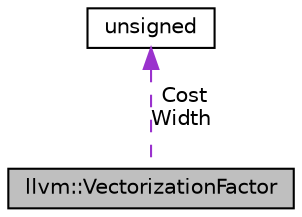 digraph "llvm::VectorizationFactor"
{
 // LATEX_PDF_SIZE
  bgcolor="transparent";
  edge [fontname="Helvetica",fontsize="10",labelfontname="Helvetica",labelfontsize="10"];
  node [fontname="Helvetica",fontsize="10",shape="box"];
  Node1 [label="llvm::VectorizationFactor",height=0.2,width=0.4,color="black", fillcolor="grey75", style="filled", fontcolor="black",tooltip="TODO: The following VectorizationFactor was pulled out of LoopVectorizationCostModel class."];
  Node2 -> Node1 [dir="back",color="darkorchid3",fontsize="10",style="dashed",label=" Cost\nWidth" ,fontname="Helvetica"];
  Node2 [label="unsigned",height=0.2,width=0.4,color="black",URL="$classunsigned.html",tooltip=" "];
}

